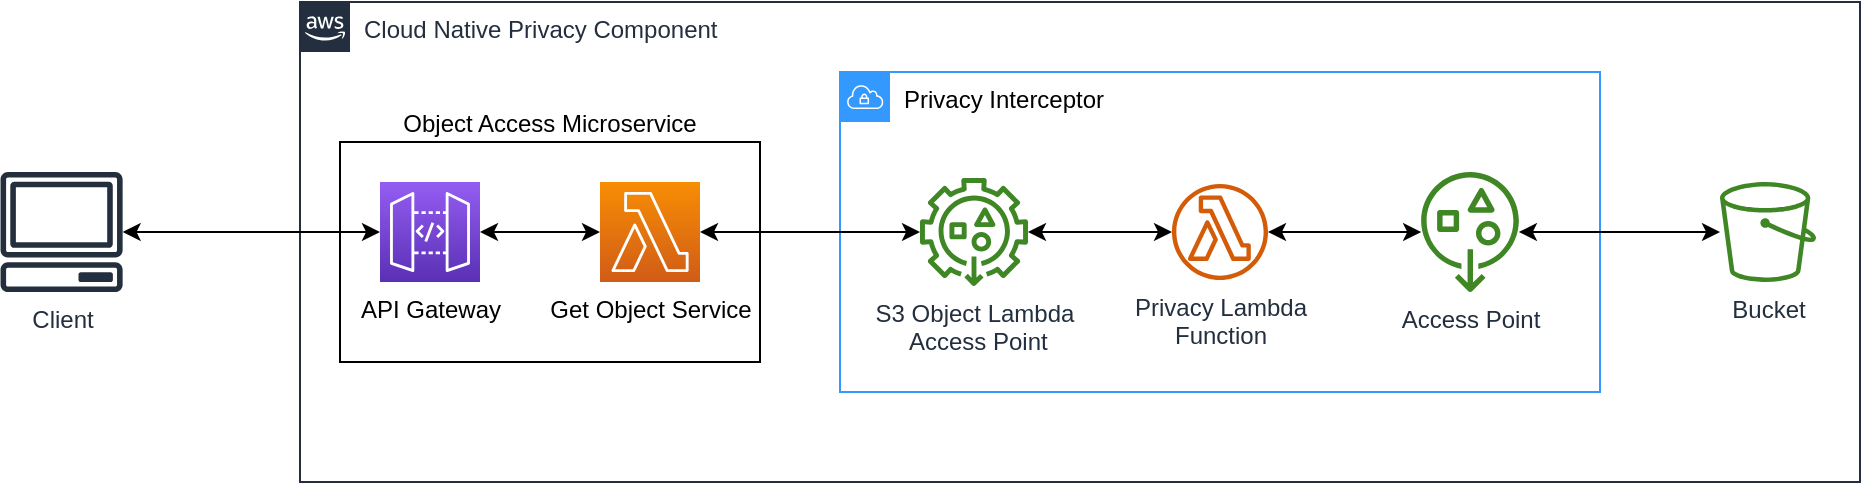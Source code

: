 <mxfile version="18.0.6" type="device"><diagram id="diagramid" name="Diagram"><mxGraphModel dx="1960" dy="744" grid="1" gridSize="10" guides="1" tooltips="1" connect="1" arrows="1" fold="1" page="1" pageScale="1" pageWidth="827" pageHeight="1169" math="0" shadow="0"><root><mxCell id="0"/><mxCell id="1" parent="0"/><mxCell id="8zOFuSb29BDaTgXiaFRc-61" value="Cloud Native Privacy Component" style="points=[[0,0],[0.25,0],[0.5,0],[0.75,0],[1,0],[1,0.25],[1,0.5],[1,0.75],[1,1],[0.75,1],[0.5,1],[0.25,1],[0,1],[0,0.75],[0,0.5],[0,0.25]];outlineConnect=0;gradientColor=none;html=1;whiteSpace=wrap;fontSize=12;fontStyle=0;container=1;pointerEvents=0;collapsible=0;recursiveResize=0;shape=mxgraph.aws4.group;grIcon=mxgraph.aws4.group_aws_cloud_alt;strokeColor=#232F3E;fillColor=none;verticalAlign=top;align=left;spacingLeft=30;fontColor=#232F3E;dashed=0;" parent="1" vertex="1"><mxGeometry y="540" width="780" height="240" as="geometry"/></mxCell><mxCell id="8zOFuSb29BDaTgXiaFRc-62" value="Object Access Microservice" style="rounded=0;whiteSpace=wrap;html=1;fontColor=#000000;strokeColor=#000000;fillColor=none;gradientColor=none;labelPosition=center;verticalLabelPosition=top;align=center;verticalAlign=bottom;" parent="8zOFuSb29BDaTgXiaFRc-61" vertex="1"><mxGeometry x="20" y="70" width="210" height="110" as="geometry"/></mxCell><mxCell id="8zOFuSb29BDaTgXiaFRc-64" value="Get Object Service" style="outlineConnect=0;fontColor=#000000;gradientColor=#F78E04;gradientDirection=north;fillColor=#D05C17;strokeColor=#ffffff;dashed=0;verticalLabelPosition=bottom;verticalAlign=top;align=center;html=1;fontSize=12;fontStyle=0;aspect=fixed;shape=mxgraph.aws4.resourceIcon;resIcon=mxgraph.aws4.lambda;" parent="8zOFuSb29BDaTgXiaFRc-61" vertex="1"><mxGeometry x="150" y="90" width="50" height="50" as="geometry"/></mxCell><mxCell id="8zOFuSb29BDaTgXiaFRc-109" style="edgeStyle=orthogonalEdgeStyle;rounded=0;orthogonalLoop=1;jettySize=auto;html=1;fontSize=14;fontColor=#000000;startArrow=classic;startFill=1;" parent="8zOFuSb29BDaTgXiaFRc-61" source="8zOFuSb29BDaTgXiaFRc-65" target="8zOFuSb29BDaTgXiaFRc-64" edge="1"><mxGeometry relative="1" as="geometry"/></mxCell><mxCell id="8zOFuSb29BDaTgXiaFRc-65" value="API Gateway" style="outlineConnect=0;fontColor=#000000;gradientColor=#945DF2;gradientDirection=north;fillColor=#5A30B5;strokeColor=#ffffff;dashed=0;verticalLabelPosition=bottom;verticalAlign=top;align=center;html=1;fontSize=12;fontStyle=0;aspect=fixed;shape=mxgraph.aws4.resourceIcon;resIcon=mxgraph.aws4.api_gateway;" parent="8zOFuSb29BDaTgXiaFRc-61" vertex="1"><mxGeometry x="40" y="90" width="50" height="50" as="geometry"/></mxCell><mxCell id="8zOFuSb29BDaTgXiaFRc-114" value="" style="group" parent="8zOFuSb29BDaTgXiaFRc-61" vertex="1" connectable="0"><mxGeometry x="270" y="35" width="488.08" height="160" as="geometry"/></mxCell><mxCell id="8zOFuSb29BDaTgXiaFRc-63" value="Bucket" style="sketch=0;outlineConnect=0;fontColor=#232F3E;gradientColor=none;fillColor=#3F8624;strokeColor=none;dashed=0;verticalLabelPosition=bottom;verticalAlign=top;align=center;html=1;fontSize=12;fontStyle=0;aspect=fixed;pointerEvents=1;shape=mxgraph.aws4.bucket;" parent="8zOFuSb29BDaTgXiaFRc-114" vertex="1"><mxGeometry x="440" y="55" width="48.08" height="50" as="geometry"/></mxCell><mxCell id="8zOFuSb29BDaTgXiaFRc-66" value="Privacy Interceptor" style="sketch=0;outlineConnect=0;html=1;whiteSpace=wrap;fontSize=12;fontStyle=0;shape=mxgraph.aws4.group;grIcon=mxgraph.aws4.group_vpc;strokeColor=#3399FF;fillColor=none;verticalAlign=top;align=left;spacingLeft=30;dashed=0;gradientColor=none;" parent="8zOFuSb29BDaTgXiaFRc-114" vertex="1"><mxGeometry width="380" height="160" as="geometry"/></mxCell><mxCell id="8zOFuSb29BDaTgXiaFRc-69" value="Access Point" style="sketch=0;outlineConnect=0;fontColor=#232F3E;gradientColor=none;fillColor=#3F8624;strokeColor=none;dashed=0;verticalLabelPosition=bottom;verticalAlign=top;align=center;html=1;fontSize=12;fontStyle=0;aspect=fixed;pointerEvents=1;shape=mxgraph.aws4.general_access_points;" parent="8zOFuSb29BDaTgXiaFRc-114" vertex="1"><mxGeometry x="290" y="50" width="50" height="60" as="geometry"/></mxCell><mxCell id="8zOFuSb29BDaTgXiaFRc-113" value="" style="edgeStyle=orthogonalEdgeStyle;rounded=0;orthogonalLoop=1;jettySize=auto;html=1;fontSize=14;fontColor=#000000;startArrow=classic;startFill=1;" parent="8zOFuSb29BDaTgXiaFRc-114" source="8zOFuSb29BDaTgXiaFRc-69" target="8zOFuSb29BDaTgXiaFRc-63" edge="1"><mxGeometry relative="1" as="geometry"/></mxCell><mxCell id="8zOFuSb29BDaTgXiaFRc-67" value="S3 Object Lambda&lt;br&gt;&amp;nbsp;Access Point" style="sketch=0;outlineConnect=0;fontColor=#232F3E;gradientColor=none;fillColor=#3F8624;strokeColor=none;dashed=0;verticalLabelPosition=bottom;verticalAlign=top;align=center;html=1;fontSize=12;fontStyle=0;aspect=fixed;pointerEvents=1;shape=mxgraph.aws4.s3_object_lambda_access_points;" parent="8zOFuSb29BDaTgXiaFRc-61" vertex="1"><mxGeometry x="310" y="88" width="54" height="54" as="geometry"/></mxCell><mxCell id="8zOFuSb29BDaTgXiaFRc-110" style="edgeStyle=orthogonalEdgeStyle;rounded=0;orthogonalLoop=1;jettySize=auto;html=1;fontSize=14;fontColor=#000000;startArrow=classic;startFill=1;" parent="8zOFuSb29BDaTgXiaFRc-61" source="8zOFuSb29BDaTgXiaFRc-64" target="8zOFuSb29BDaTgXiaFRc-67" edge="1"><mxGeometry relative="1" as="geometry"/></mxCell><mxCell id="8zOFuSb29BDaTgXiaFRc-112" value="" style="edgeStyle=orthogonalEdgeStyle;rounded=0;orthogonalLoop=1;jettySize=auto;html=1;fontSize=14;fontColor=#000000;startArrow=classic;startFill=1;" parent="8zOFuSb29BDaTgXiaFRc-61" source="8zOFuSb29BDaTgXiaFRc-68" target="8zOFuSb29BDaTgXiaFRc-69" edge="1"><mxGeometry relative="1" as="geometry"/></mxCell><mxCell id="8zOFuSb29BDaTgXiaFRc-68" value="Privacy Lambda &lt;br&gt;Function" style="sketch=0;outlineConnect=0;fontColor=#232F3E;gradientColor=none;fillColor=#D45B07;strokeColor=none;dashed=0;verticalLabelPosition=bottom;verticalAlign=top;align=center;html=1;fontSize=12;fontStyle=0;aspect=fixed;pointerEvents=1;shape=mxgraph.aws4.lambda_function;" parent="8zOFuSb29BDaTgXiaFRc-61" vertex="1"><mxGeometry x="436" y="91" width="48" height="48" as="geometry"/></mxCell><mxCell id="8zOFuSb29BDaTgXiaFRc-111" value="" style="edgeStyle=orthogonalEdgeStyle;rounded=0;orthogonalLoop=1;jettySize=auto;html=1;fontSize=14;fontColor=#000000;startArrow=classic;startFill=1;" parent="8zOFuSb29BDaTgXiaFRc-61" source="8zOFuSb29BDaTgXiaFRc-67" target="8zOFuSb29BDaTgXiaFRc-68" edge="1"><mxGeometry relative="1" as="geometry"/></mxCell><mxCell id="8zOFuSb29BDaTgXiaFRc-108" style="edgeStyle=orthogonalEdgeStyle;rounded=0;orthogonalLoop=1;jettySize=auto;html=1;fontSize=14;fontColor=#000000;startArrow=classic;startFill=1;" parent="1" source="8zOFuSb29BDaTgXiaFRc-70" target="8zOFuSb29BDaTgXiaFRc-65" edge="1"><mxGeometry relative="1" as="geometry"/></mxCell><mxCell id="8zOFuSb29BDaTgXiaFRc-70" value="Client" style="sketch=0;outlineConnect=0;fontColor=#232F3E;gradientColor=none;fillColor=#232F3D;strokeColor=none;dashed=0;verticalLabelPosition=bottom;verticalAlign=top;align=center;html=1;fontSize=12;fontStyle=0;aspect=fixed;pointerEvents=1;shape=mxgraph.aws4.client;" parent="1" vertex="1"><mxGeometry x="-150" y="625" width="61.58" height="60" as="geometry"/></mxCell></root></mxGraphModel></diagram></mxfile>